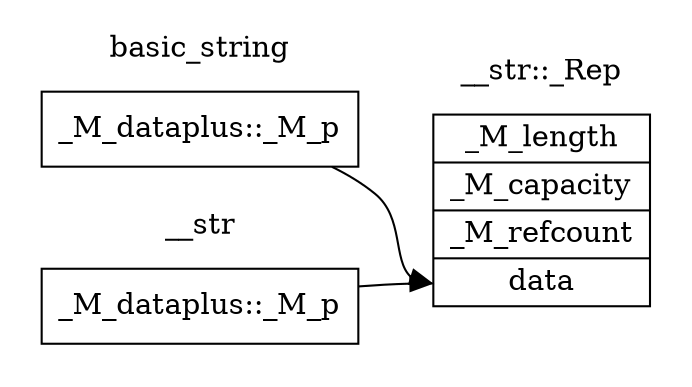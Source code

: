 digraph G {
    graph [rankdir = LR];
    node [shape = record];
    subgraph cluster_basic_string {
        graph [label = "basic_string", color = white];
        _M_dataplus_0 [label = "_M_dataplus::_M_p"];
    }
    subgraph cluster__str_Rep {
        graph [label = "__str::_Rep", color = white];
        _Rep [label = "<f0>_M_length|<f1>_M_capacity|<f2>_M_refcount|<f3>data"];
    }
    subgraph cluster__str {
        graph [label = "__str", color = white];
        _M_dataplus_1 [label = "_M_dataplus::_M_p"];
    }

    _M_dataplus_0 -> _Rep:f3;
    _M_dataplus_1 -> _Rep:f3;
}
